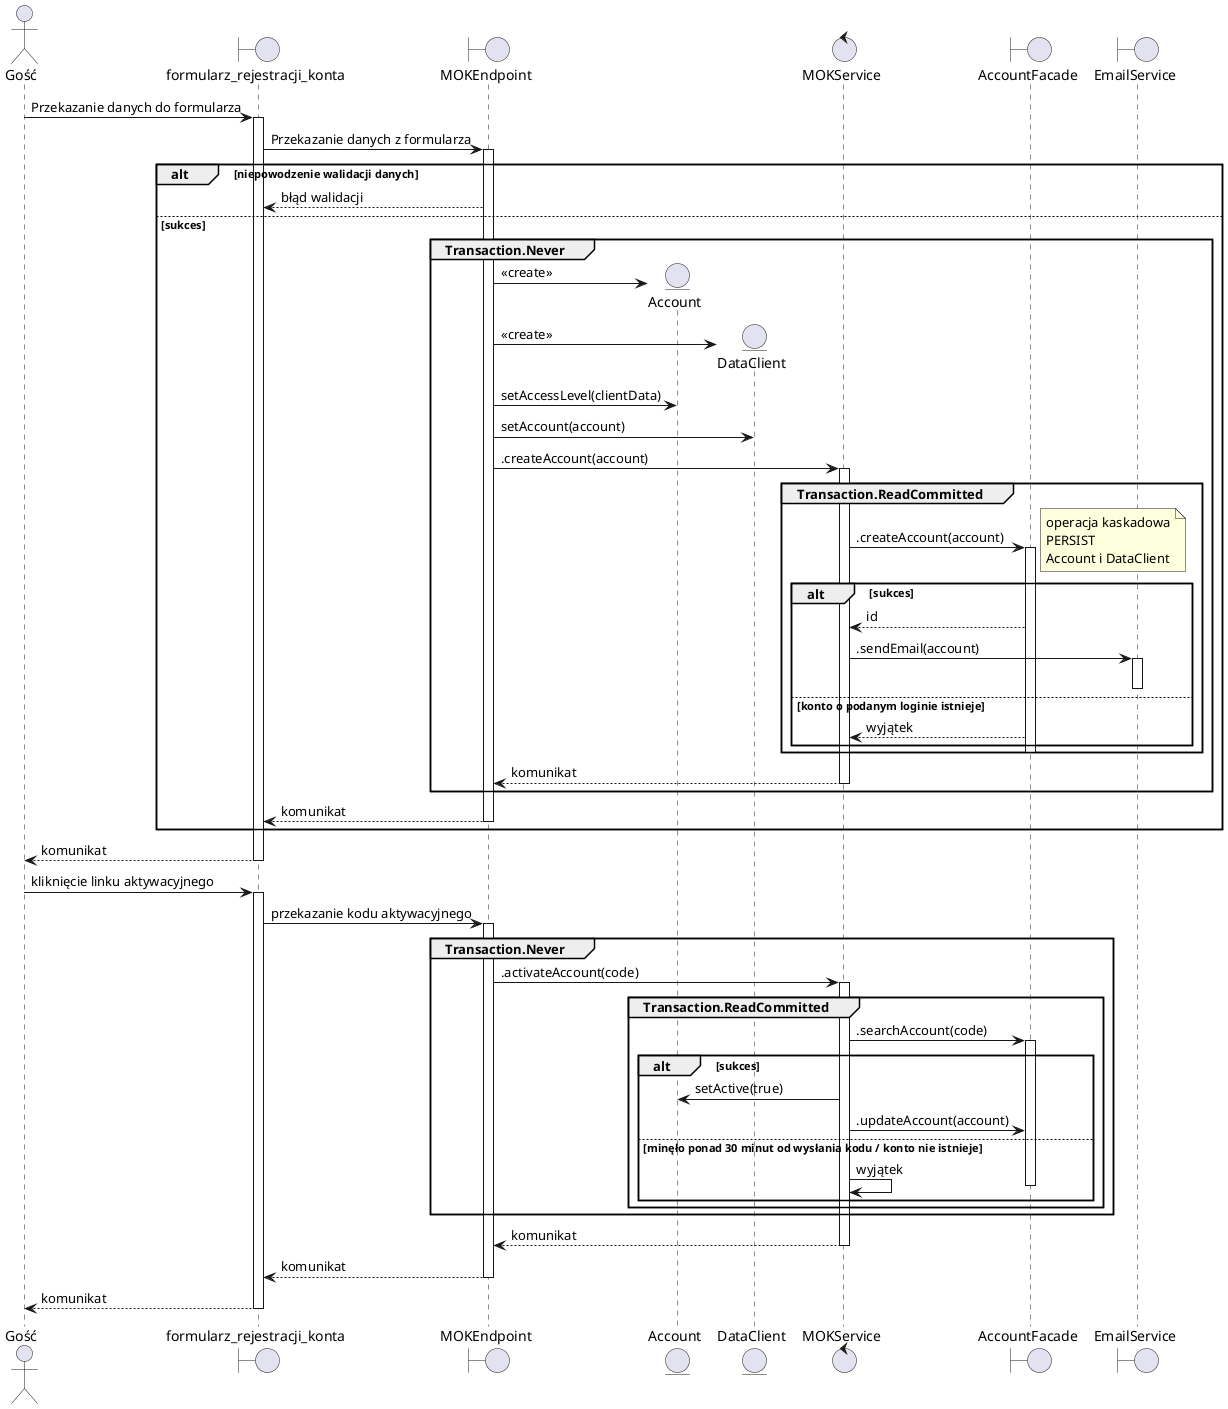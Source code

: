 TODO: ogarnąć transakcje czy git 
@startuml MOK.1


actor Gość as guest
boundary formularz_rejestracji_konta as gui
boundary MOKEndpoint as endpoint
entity Account as account
entity DataClient as clientData
control MOKService as service
boundary AccountFacade as accFacade
boundary EmailService as emailService

guest -> gui ++ : Przekazanie danych do formularza
gui -> endpoint ++ : Przekazanie danych z formularza

alt niepowodzenie walidacji danych
    endpoint --> gui : błąd walidacji
else sukces
    group Transaction.Never

        endpoint -> account **: <<create>>
        endpoint -> clientData **: <<create>>
        endpoint -> account : setAccessLevel(clientData)
        endpoint -> clientData: setAccount(account)
        endpoint -> service ++ : .createAccount(account)

        group Transaction.ReadCommitted
            service -> accFacade ++: .createAccount(account)
            note right
                operacja kaskadowa
                PERSIST
                Account i DataClient
            end note

            alt sukces
                accFacade --> service : id
                service -> emailService ++: .sendEmail(account)
                deactivate
            else konto o podanym loginie istnieje
                accFacade --> service : wyjątek
            end

            deactivate accFacade
            
        end

        return komunikat

    end
    
    return komunikat
end

return komunikat

guest -> gui ++: kliknięcie linku aktywacyjnego
gui -> endpoint ++: przekazanie kodu aktywacyjnego
group Transaction.Never
    endpoint -> service ++: .activateAccount(code)
    
    group Transaction.ReadCommitted
        service -> accFacade ++: .searchAccount(code)

        alt sukces
            service -> account: setActive(true)
            service -> accFacade : .updateAccount(account)
        else minęło ponad 30 minut od wysłania kodu / konto nie istnieje
            service -> service : wyjątek
            deactivate 
        end

    end
end
return komunikat
return komunikat
return komunikat

@enduml

1. Użytkownik wprowadza dane do formularza
2. Formularz przekazuje dane do systemu
3. System sprawdza poprawność danych
3a. Jeśli dane są niepoprawne, zwracany jest błąd
4. System wprowadza dane do bazy danych, tworząc konto użytkownika
4a. Jeśli konto o podanym loginie istnieje, zwracany jest błąd
6. Użytkownik otrzymuje email z kodem aktywacyjnym
7. Użytkownik klika link aktywacyjny w ciągu 30min
7a. Użytkownik nie klika linku aktywacyjnego, system usuwa konto
8. konto zostaje aktywowane